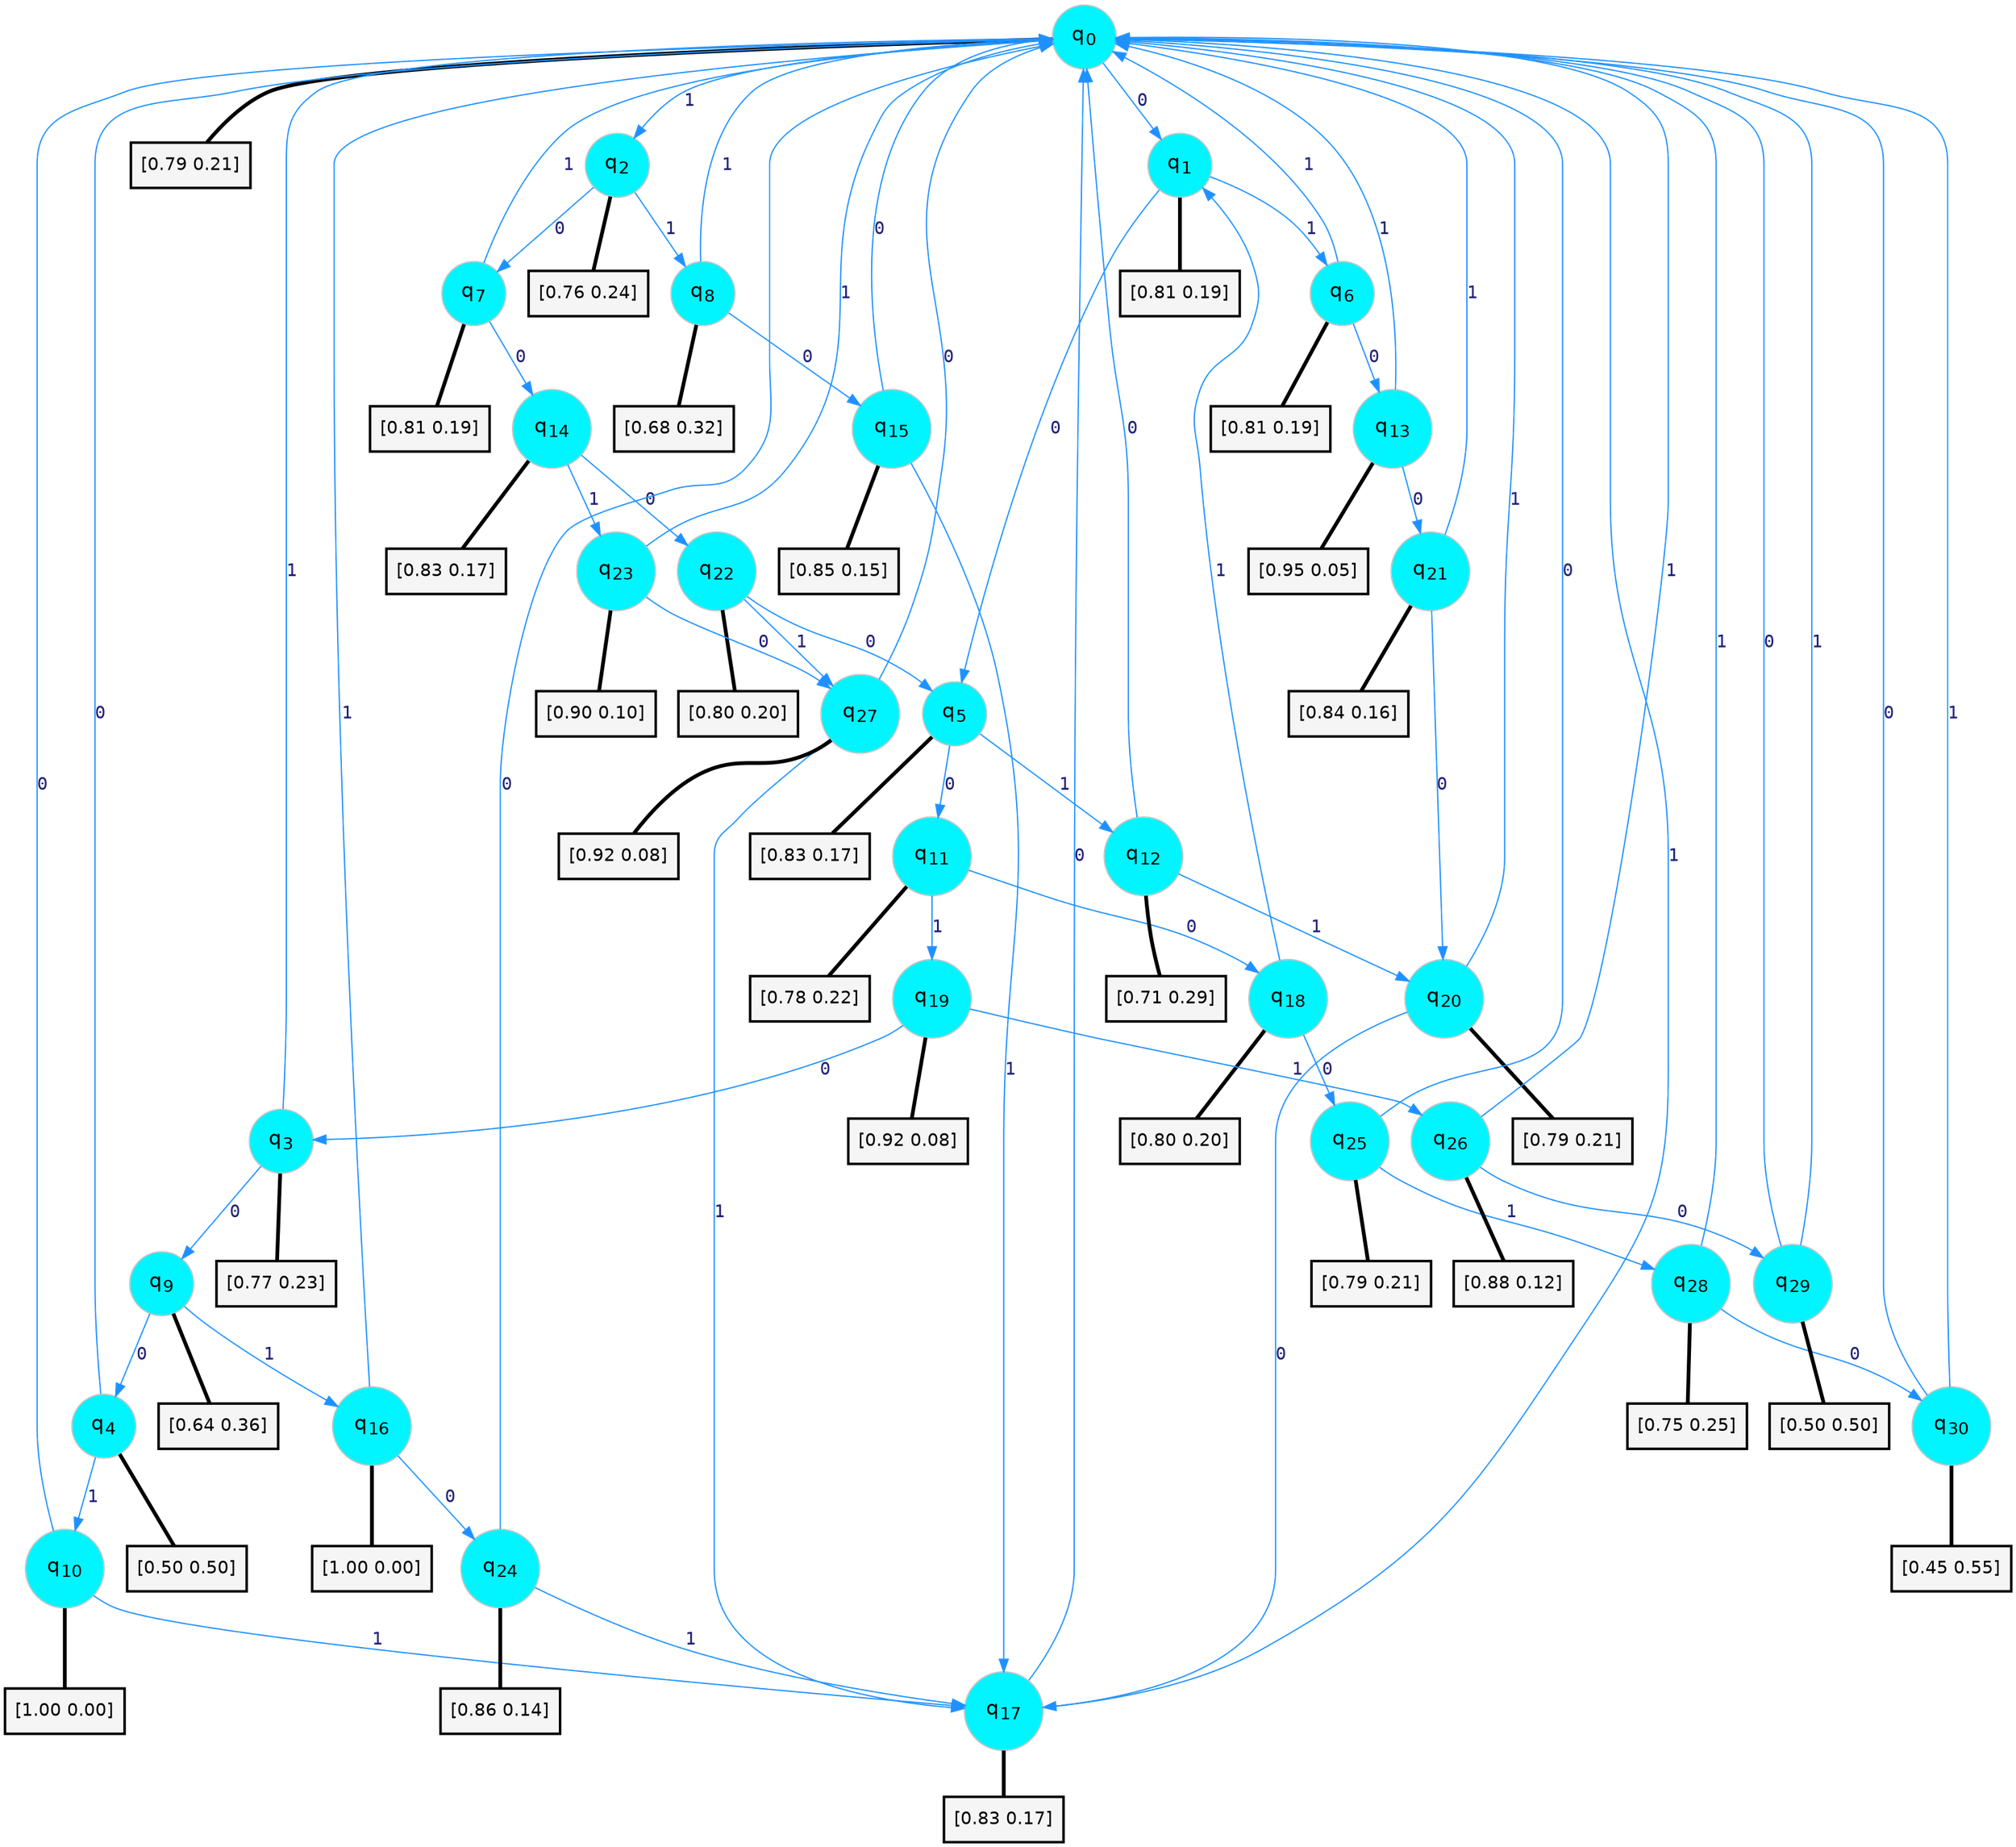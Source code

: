 digraph G {
graph [
bgcolor=transparent, dpi=300, rankdir=TD, size="40,25"];
node [
color=gray, fillcolor=turquoise1, fontcolor=black, fontname=Helvetica, fontsize=16, fontweight=bold, shape=circle, style=filled];
edge [
arrowsize=1, color=dodgerblue1, fontcolor=midnightblue, fontname=courier, fontweight=bold, penwidth=1, style=solid, weight=20];
0[label=<q<SUB>0</SUB>>];
1[label=<q<SUB>1</SUB>>];
2[label=<q<SUB>2</SUB>>];
3[label=<q<SUB>3</SUB>>];
4[label=<q<SUB>4</SUB>>];
5[label=<q<SUB>5</SUB>>];
6[label=<q<SUB>6</SUB>>];
7[label=<q<SUB>7</SUB>>];
8[label=<q<SUB>8</SUB>>];
9[label=<q<SUB>9</SUB>>];
10[label=<q<SUB>10</SUB>>];
11[label=<q<SUB>11</SUB>>];
12[label=<q<SUB>12</SUB>>];
13[label=<q<SUB>13</SUB>>];
14[label=<q<SUB>14</SUB>>];
15[label=<q<SUB>15</SUB>>];
16[label=<q<SUB>16</SUB>>];
17[label=<q<SUB>17</SUB>>];
18[label=<q<SUB>18</SUB>>];
19[label=<q<SUB>19</SUB>>];
20[label=<q<SUB>20</SUB>>];
21[label=<q<SUB>21</SUB>>];
22[label=<q<SUB>22</SUB>>];
23[label=<q<SUB>23</SUB>>];
24[label=<q<SUB>24</SUB>>];
25[label=<q<SUB>25</SUB>>];
26[label=<q<SUB>26</SUB>>];
27[label=<q<SUB>27</SUB>>];
28[label=<q<SUB>28</SUB>>];
29[label=<q<SUB>29</SUB>>];
30[label=<q<SUB>30</SUB>>];
31[label="[0.79 0.21]", shape=box,fontcolor=black, fontname=Helvetica, fontsize=14, penwidth=2, fillcolor=whitesmoke,color=black];
32[label="[0.81 0.19]", shape=box,fontcolor=black, fontname=Helvetica, fontsize=14, penwidth=2, fillcolor=whitesmoke,color=black];
33[label="[0.76 0.24]", shape=box,fontcolor=black, fontname=Helvetica, fontsize=14, penwidth=2, fillcolor=whitesmoke,color=black];
34[label="[0.77 0.23]", shape=box,fontcolor=black, fontname=Helvetica, fontsize=14, penwidth=2, fillcolor=whitesmoke,color=black];
35[label="[0.50 0.50]", shape=box,fontcolor=black, fontname=Helvetica, fontsize=14, penwidth=2, fillcolor=whitesmoke,color=black];
36[label="[0.83 0.17]", shape=box,fontcolor=black, fontname=Helvetica, fontsize=14, penwidth=2, fillcolor=whitesmoke,color=black];
37[label="[0.81 0.19]", shape=box,fontcolor=black, fontname=Helvetica, fontsize=14, penwidth=2, fillcolor=whitesmoke,color=black];
38[label="[0.81 0.19]", shape=box,fontcolor=black, fontname=Helvetica, fontsize=14, penwidth=2, fillcolor=whitesmoke,color=black];
39[label="[0.68 0.32]", shape=box,fontcolor=black, fontname=Helvetica, fontsize=14, penwidth=2, fillcolor=whitesmoke,color=black];
40[label="[0.64 0.36]", shape=box,fontcolor=black, fontname=Helvetica, fontsize=14, penwidth=2, fillcolor=whitesmoke,color=black];
41[label="[1.00 0.00]", shape=box,fontcolor=black, fontname=Helvetica, fontsize=14, penwidth=2, fillcolor=whitesmoke,color=black];
42[label="[0.78 0.22]", shape=box,fontcolor=black, fontname=Helvetica, fontsize=14, penwidth=2, fillcolor=whitesmoke,color=black];
43[label="[0.71 0.29]", shape=box,fontcolor=black, fontname=Helvetica, fontsize=14, penwidth=2, fillcolor=whitesmoke,color=black];
44[label="[0.95 0.05]", shape=box,fontcolor=black, fontname=Helvetica, fontsize=14, penwidth=2, fillcolor=whitesmoke,color=black];
45[label="[0.83 0.17]", shape=box,fontcolor=black, fontname=Helvetica, fontsize=14, penwidth=2, fillcolor=whitesmoke,color=black];
46[label="[0.85 0.15]", shape=box,fontcolor=black, fontname=Helvetica, fontsize=14, penwidth=2, fillcolor=whitesmoke,color=black];
47[label="[1.00 0.00]", shape=box,fontcolor=black, fontname=Helvetica, fontsize=14, penwidth=2, fillcolor=whitesmoke,color=black];
48[label="[0.83 0.17]", shape=box,fontcolor=black, fontname=Helvetica, fontsize=14, penwidth=2, fillcolor=whitesmoke,color=black];
49[label="[0.80 0.20]", shape=box,fontcolor=black, fontname=Helvetica, fontsize=14, penwidth=2, fillcolor=whitesmoke,color=black];
50[label="[0.92 0.08]", shape=box,fontcolor=black, fontname=Helvetica, fontsize=14, penwidth=2, fillcolor=whitesmoke,color=black];
51[label="[0.79 0.21]", shape=box,fontcolor=black, fontname=Helvetica, fontsize=14, penwidth=2, fillcolor=whitesmoke,color=black];
52[label="[0.84 0.16]", shape=box,fontcolor=black, fontname=Helvetica, fontsize=14, penwidth=2, fillcolor=whitesmoke,color=black];
53[label="[0.80 0.20]", shape=box,fontcolor=black, fontname=Helvetica, fontsize=14, penwidth=2, fillcolor=whitesmoke,color=black];
54[label="[0.90 0.10]", shape=box,fontcolor=black, fontname=Helvetica, fontsize=14, penwidth=2, fillcolor=whitesmoke,color=black];
55[label="[0.86 0.14]", shape=box,fontcolor=black, fontname=Helvetica, fontsize=14, penwidth=2, fillcolor=whitesmoke,color=black];
56[label="[0.79 0.21]", shape=box,fontcolor=black, fontname=Helvetica, fontsize=14, penwidth=2, fillcolor=whitesmoke,color=black];
57[label="[0.88 0.12]", shape=box,fontcolor=black, fontname=Helvetica, fontsize=14, penwidth=2, fillcolor=whitesmoke,color=black];
58[label="[0.92 0.08]", shape=box,fontcolor=black, fontname=Helvetica, fontsize=14, penwidth=2, fillcolor=whitesmoke,color=black];
59[label="[0.75 0.25]", shape=box,fontcolor=black, fontname=Helvetica, fontsize=14, penwidth=2, fillcolor=whitesmoke,color=black];
60[label="[0.50 0.50]", shape=box,fontcolor=black, fontname=Helvetica, fontsize=14, penwidth=2, fillcolor=whitesmoke,color=black];
61[label="[0.45 0.55]", shape=box,fontcolor=black, fontname=Helvetica, fontsize=14, penwidth=2, fillcolor=whitesmoke,color=black];
0->1 [label=0];
0->2 [label=1];
0->31 [arrowhead=none, penwidth=3,color=black];
1->5 [label=0];
1->6 [label=1];
1->32 [arrowhead=none, penwidth=3,color=black];
2->7 [label=0];
2->8 [label=1];
2->33 [arrowhead=none, penwidth=3,color=black];
3->9 [label=0];
3->0 [label=1];
3->34 [arrowhead=none, penwidth=3,color=black];
4->0 [label=0];
4->10 [label=1];
4->35 [arrowhead=none, penwidth=3,color=black];
5->11 [label=0];
5->12 [label=1];
5->36 [arrowhead=none, penwidth=3,color=black];
6->13 [label=0];
6->0 [label=1];
6->37 [arrowhead=none, penwidth=3,color=black];
7->14 [label=0];
7->0 [label=1];
7->38 [arrowhead=none, penwidth=3,color=black];
8->15 [label=0];
8->0 [label=1];
8->39 [arrowhead=none, penwidth=3,color=black];
9->4 [label=0];
9->16 [label=1];
9->40 [arrowhead=none, penwidth=3,color=black];
10->0 [label=0];
10->17 [label=1];
10->41 [arrowhead=none, penwidth=3,color=black];
11->18 [label=0];
11->19 [label=1];
11->42 [arrowhead=none, penwidth=3,color=black];
12->0 [label=0];
12->20 [label=1];
12->43 [arrowhead=none, penwidth=3,color=black];
13->21 [label=0];
13->0 [label=1];
13->44 [arrowhead=none, penwidth=3,color=black];
14->22 [label=0];
14->23 [label=1];
14->45 [arrowhead=none, penwidth=3,color=black];
15->0 [label=0];
15->17 [label=1];
15->46 [arrowhead=none, penwidth=3,color=black];
16->24 [label=0];
16->0 [label=1];
16->47 [arrowhead=none, penwidth=3,color=black];
17->0 [label=0];
17->0 [label=1];
17->48 [arrowhead=none, penwidth=3,color=black];
18->25 [label=0];
18->1 [label=1];
18->49 [arrowhead=none, penwidth=3,color=black];
19->3 [label=0];
19->26 [label=1];
19->50 [arrowhead=none, penwidth=3,color=black];
20->17 [label=0];
20->0 [label=1];
20->51 [arrowhead=none, penwidth=3,color=black];
21->20 [label=0];
21->0 [label=1];
21->52 [arrowhead=none, penwidth=3,color=black];
22->5 [label=0];
22->27 [label=1];
22->53 [arrowhead=none, penwidth=3,color=black];
23->27 [label=0];
23->0 [label=1];
23->54 [arrowhead=none, penwidth=3,color=black];
24->0 [label=0];
24->17 [label=1];
24->55 [arrowhead=none, penwidth=3,color=black];
25->0 [label=0];
25->28 [label=1];
25->56 [arrowhead=none, penwidth=3,color=black];
26->29 [label=0];
26->0 [label=1];
26->57 [arrowhead=none, penwidth=3,color=black];
27->0 [label=0];
27->17 [label=1];
27->58 [arrowhead=none, penwidth=3,color=black];
28->30 [label=0];
28->0 [label=1];
28->59 [arrowhead=none, penwidth=3,color=black];
29->0 [label=0];
29->0 [label=1];
29->60 [arrowhead=none, penwidth=3,color=black];
30->0 [label=0];
30->0 [label=1];
30->61 [arrowhead=none, penwidth=3,color=black];
}
